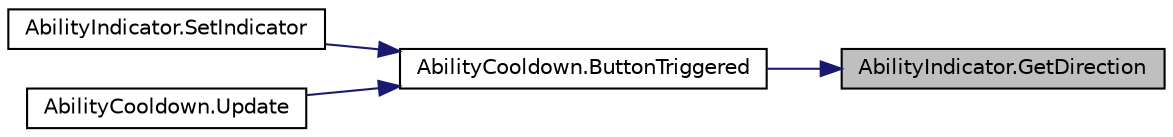 digraph "AbilityIndicator.GetDirection"
{
 // INTERACTIVE_SVG=YES
 // LATEX_PDF_SIZE
  bgcolor="transparent";
  edge [fontname="Helvetica",fontsize="10",labelfontname="Helvetica",labelfontsize="10"];
  node [fontname="Helvetica",fontsize="10",shape=record];
  rankdir="RL";
  Node1 [label="AbilityIndicator.GetDirection",height=0.2,width=0.4,color="black", fillcolor="grey75", style="filled", fontcolor="black",tooltip="Returns the vector from the player to the mouse position in world space"];
  Node1 -> Node2 [dir="back",color="midnightblue",fontsize="10",style="solid",fontname="Helvetica"];
  Node2 [label="AbilityCooldown.ButtonTriggered",height=0.2,width=0.4,color="black",URL="$class_ability_cooldown.html#a24d10146f84157eecd34133535f98c0b",tooltip="When the button is actually triggered, this function should execute"];
  Node2 -> Node3 [dir="back",color="midnightblue",fontsize="10",style="solid",fontname="Helvetica"];
  Node3 [label="AbilityIndicator.SetIndicator",height=0.2,width=0.4,color="black",URL="$class_ability_indicator.html#a334fb70612241c8c1067bb596a4e2a26",tooltip="Shows the indicator of the wanted ability"];
  Node2 -> Node4 [dir="back",color="midnightblue",fontsize="10",style="solid",fontname="Helvetica"];
  Node4 [label="AbilityCooldown.Update",height=0.2,width=0.4,color="black",URL="$class_ability_cooldown.html#a0a1223f783a3c342413172a5797fa597",tooltip=" "];
}

